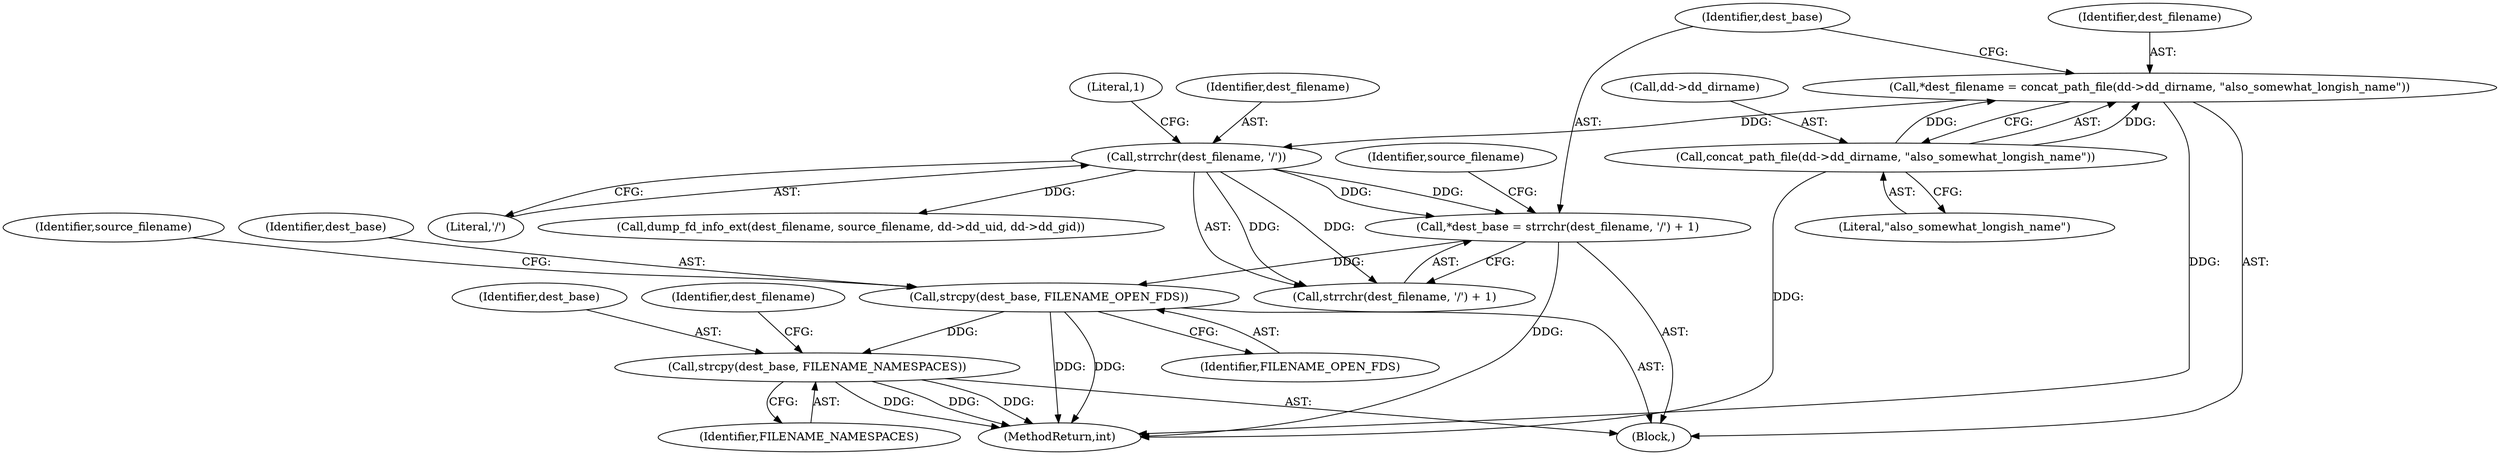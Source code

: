 digraph "0_abrt_3c1b60cfa62d39e5fff5a53a5bc53dae189e740e@API" {
"1000875" [label="(Call,strcpy(dest_base, FILENAME_OPEN_FDS))"];
"1000832" [label="(Call,*dest_base = strrchr(dest_filename, '/') + 1)"];
"1000835" [label="(Call,strrchr(dest_filename, '/'))"];
"1000824" [label="(Call,*dest_filename = concat_path_file(dd->dd_dirname, \"also_somewhat_longish_name\"))"];
"1000826" [label="(Call,concat_path_file(dd->dd_dirname, \"also_somewhat_longish_name\"))"];
"1000892" [label="(Call,strcpy(dest_base, FILENAME_NAMESPACES))"];
"1000830" [label="(Literal,\"also_somewhat_longish_name\")"];
"1000834" [label="(Call,strrchr(dest_filename, '/') + 1)"];
"1000826" [label="(Call,concat_path_file(dd->dd_dirname, \"also_somewhat_longish_name\"))"];
"1000781" [label="(Block,)"];
"1000877" [label="(Identifier,FILENAME_OPEN_FDS)"];
"1000835" [label="(Call,strrchr(dest_filename, '/'))"];
"1000876" [label="(Identifier,dest_base)"];
"1000837" [label="(Literal,'/')"];
"1000838" [label="(Literal,1)"];
"1000836" [label="(Identifier,dest_filename)"];
"1000824" [label="(Call,*dest_filename = concat_path_file(dd->dd_dirname, \"also_somewhat_longish_name\"))"];
"1000827" [label="(Call,dd->dd_dirname)"];
"1000832" [label="(Call,*dest_base = strrchr(dest_filename, '/') + 1)"];
"1000875" [label="(Call,strcpy(dest_base, FILENAME_OPEN_FDS))"];
"1000880" [label="(Identifier,source_filename)"];
"1000841" [label="(Identifier,source_filename)"];
"1000892" [label="(Call,strcpy(dest_base, FILENAME_NAMESPACES))"];
"1000894" [label="(Identifier,FILENAME_NAMESPACES)"];
"1000833" [label="(Identifier,dest_base)"];
"1000896" [label="(Identifier,dest_filename)"];
"1000893" [label="(Identifier,dest_base)"];
"1000883" [label="(Call,dump_fd_info_ext(dest_filename, source_filename, dd->dd_uid, dd->dd_gid))"];
"1000825" [label="(Identifier,dest_filename)"];
"1001445" [label="(MethodReturn,int)"];
"1000875" -> "1000781"  [label="AST: "];
"1000875" -> "1000877"  [label="CFG: "];
"1000876" -> "1000875"  [label="AST: "];
"1000877" -> "1000875"  [label="AST: "];
"1000880" -> "1000875"  [label="CFG: "];
"1000875" -> "1001445"  [label="DDG: "];
"1000875" -> "1001445"  [label="DDG: "];
"1000832" -> "1000875"  [label="DDG: "];
"1000875" -> "1000892"  [label="DDG: "];
"1000832" -> "1000781"  [label="AST: "];
"1000832" -> "1000834"  [label="CFG: "];
"1000833" -> "1000832"  [label="AST: "];
"1000834" -> "1000832"  [label="AST: "];
"1000841" -> "1000832"  [label="CFG: "];
"1000832" -> "1001445"  [label="DDG: "];
"1000835" -> "1000832"  [label="DDG: "];
"1000835" -> "1000832"  [label="DDG: "];
"1000835" -> "1000834"  [label="AST: "];
"1000835" -> "1000837"  [label="CFG: "];
"1000836" -> "1000835"  [label="AST: "];
"1000837" -> "1000835"  [label="AST: "];
"1000838" -> "1000835"  [label="CFG: "];
"1000835" -> "1000834"  [label="DDG: "];
"1000835" -> "1000834"  [label="DDG: "];
"1000824" -> "1000835"  [label="DDG: "];
"1000835" -> "1000883"  [label="DDG: "];
"1000824" -> "1000781"  [label="AST: "];
"1000824" -> "1000826"  [label="CFG: "];
"1000825" -> "1000824"  [label="AST: "];
"1000826" -> "1000824"  [label="AST: "];
"1000833" -> "1000824"  [label="CFG: "];
"1000824" -> "1001445"  [label="DDG: "];
"1000826" -> "1000824"  [label="DDG: "];
"1000826" -> "1000824"  [label="DDG: "];
"1000826" -> "1000830"  [label="CFG: "];
"1000827" -> "1000826"  [label="AST: "];
"1000830" -> "1000826"  [label="AST: "];
"1000826" -> "1001445"  [label="DDG: "];
"1000892" -> "1000781"  [label="AST: "];
"1000892" -> "1000894"  [label="CFG: "];
"1000893" -> "1000892"  [label="AST: "];
"1000894" -> "1000892"  [label="AST: "];
"1000896" -> "1000892"  [label="CFG: "];
"1000892" -> "1001445"  [label="DDG: "];
"1000892" -> "1001445"  [label="DDG: "];
"1000892" -> "1001445"  [label="DDG: "];
}
